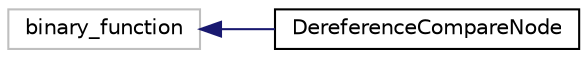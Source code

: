digraph "Graphical Class Hierarchy"
{
 // LATEX_PDF_SIZE
  edge [fontname="Helvetica",fontsize="10",labelfontname="Helvetica",labelfontsize="10"];
  node [fontname="Helvetica",fontsize="10",shape=record];
  rankdir="LR";
  Node1571 [label="binary_function",height=0.2,width=0.4,color="grey75", fillcolor="white", style="filled",tooltip=" "];
  Node1571 -> Node0 [dir="back",color="midnightblue",fontsize="10",style="solid",fontname="Helvetica"];
  Node0 [label="DereferenceCompareNode",height=0.2,width=0.4,color="black", fillcolor="white", style="filled",URL="$structDereferenceCompareNode.html",tooltip=" "];
}
